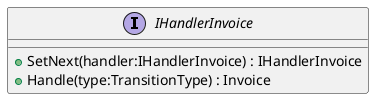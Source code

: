 @startuml
interface IHandlerInvoice {
    + SetNext(handler:IHandlerInvoice) : IHandlerInvoice
    + Handle(type:TransitionType) : Invoice
}
@enduml
